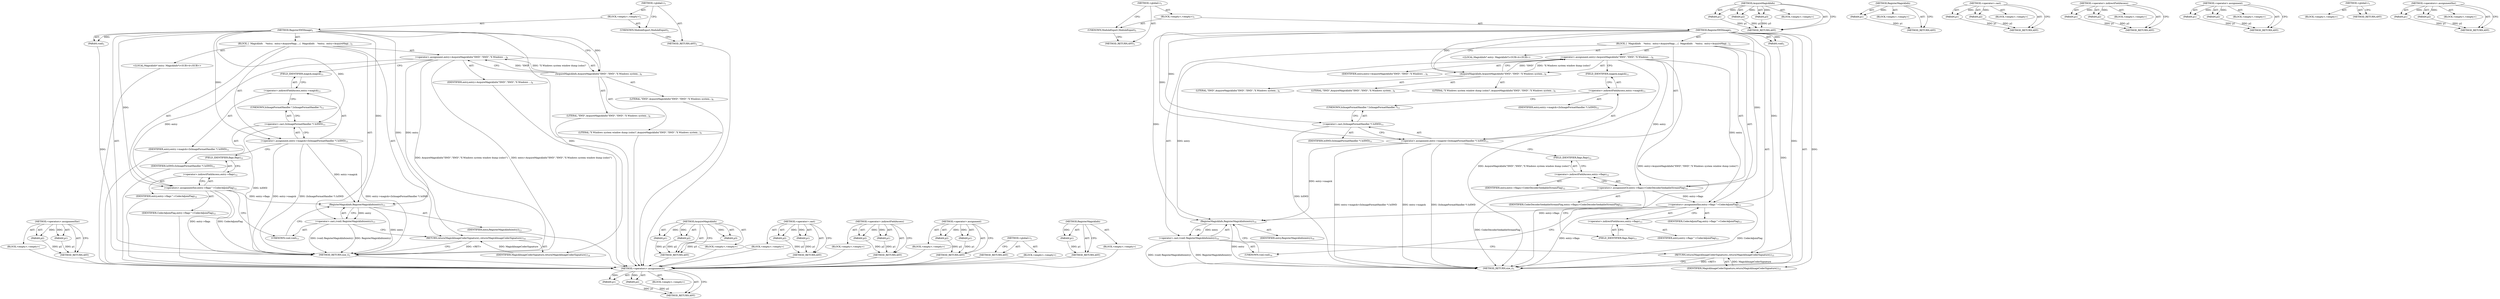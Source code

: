 digraph "&lt;operators&gt;.assignmentXor" {
vulnerable_81 [label=<(METHOD,&lt;operators&gt;.assignmentXor)>];
vulnerable_82 [label=<(PARAM,p1)>];
vulnerable_83 [label=<(PARAM,p2)>];
vulnerable_84 [label=<(BLOCK,&lt;empty&gt;,&lt;empty&gt;)>];
vulnerable_85 [label=<(METHOD_RETURN,ANY)>];
vulnerable_6 [label=<(METHOD,&lt;global&gt;)<SUB>1</SUB>>];
vulnerable_7 [label=<(BLOCK,&lt;empty&gt;,&lt;empty&gt;)<SUB>1</SUB>>];
vulnerable_8 [label=<(UNKNOWN,ModuleExport,ModuleExport)<SUB>1</SUB>>];
vulnerable_9 [label=<(METHOD,RegisterXWDImage)<SUB>1</SUB>>];
vulnerable_10 [label=<(PARAM,void)<SUB>1</SUB>>];
vulnerable_11 [label=<(BLOCK,{
  MagickInfo
    *entry;

  entry=AcquireMagi...,{
  MagickInfo
    *entry;

  entry=AcquireMagi...)<SUB>2</SUB>>];
vulnerable_12 [label="<(LOCAL,MagickInfo* entry: MagickInfo*)<SUB>4</SUB>>"];
vulnerable_13 [label=<(&lt;operator&gt;.assignment,entry=AcquireMagickInfo(&quot;XWD&quot;,&quot;XWD&quot;,&quot;X Windows ...)<SUB>6</SUB>>];
vulnerable_14 [label=<(IDENTIFIER,entry,entry=AcquireMagickInfo(&quot;XWD&quot;,&quot;XWD&quot;,&quot;X Windows ...)<SUB>6</SUB>>];
vulnerable_15 [label=<(AcquireMagickInfo,AcquireMagickInfo(&quot;XWD&quot;,&quot;XWD&quot;,&quot;X Windows system...)<SUB>6</SUB>>];
vulnerable_16 [label=<(LITERAL,&quot;XWD&quot;,AcquireMagickInfo(&quot;XWD&quot;,&quot;XWD&quot;,&quot;X Windows system...)<SUB>6</SUB>>];
vulnerable_17 [label=<(LITERAL,&quot;XWD&quot;,AcquireMagickInfo(&quot;XWD&quot;,&quot;XWD&quot;,&quot;X Windows system...)<SUB>6</SUB>>];
vulnerable_18 [label=<(LITERAL,&quot;X Windows system window dump (color)&quot;,AcquireMagickInfo(&quot;XWD&quot;,&quot;XWD&quot;,&quot;X Windows system...)<SUB>6</SUB>>];
vulnerable_19 [label=<(&lt;operator&gt;.assignment,entry-&gt;magick=(IsImageFormatHandler *) IsXWD)<SUB>11</SUB>>];
vulnerable_20 [label=<(&lt;operator&gt;.indirectFieldAccess,entry-&gt;magick)<SUB>11</SUB>>];
vulnerable_21 [label=<(IDENTIFIER,entry,entry-&gt;magick=(IsImageFormatHandler *) IsXWD)<SUB>11</SUB>>];
vulnerable_22 [label=<(FIELD_IDENTIFIER,magick,magick)<SUB>11</SUB>>];
vulnerable_23 [label=<(&lt;operator&gt;.cast,(IsImageFormatHandler *) IsXWD)<SUB>11</SUB>>];
vulnerable_24 [label=<(UNKNOWN,IsImageFormatHandler *,IsImageFormatHandler *)<SUB>11</SUB>>];
vulnerable_25 [label=<(IDENTIFIER,IsXWD,(IsImageFormatHandler *) IsXWD)<SUB>11</SUB>>];
vulnerable_26 [label=<(&lt;operators&gt;.assignmentXor,entry-&gt;flags^=CoderAdjoinFlag)<SUB>12</SUB>>];
vulnerable_27 [label=<(&lt;operator&gt;.indirectFieldAccess,entry-&gt;flags)<SUB>12</SUB>>];
vulnerable_28 [label=<(IDENTIFIER,entry,entry-&gt;flags^=CoderAdjoinFlag)<SUB>12</SUB>>];
vulnerable_29 [label=<(FIELD_IDENTIFIER,flags,flags)<SUB>12</SUB>>];
vulnerable_30 [label=<(IDENTIFIER,CoderAdjoinFlag,entry-&gt;flags^=CoderAdjoinFlag)<SUB>12</SUB>>];
vulnerable_31 [label=<(&lt;operator&gt;.cast,(void) RegisterMagickInfo(entry))<SUB>13</SUB>>];
vulnerable_32 [label=<(UNKNOWN,void,void)<SUB>13</SUB>>];
vulnerable_33 [label=<(RegisterMagickInfo,RegisterMagickInfo(entry))<SUB>13</SUB>>];
vulnerable_34 [label=<(IDENTIFIER,entry,RegisterMagickInfo(entry))<SUB>13</SUB>>];
vulnerable_35 [label=<(RETURN,return(MagickImageCoderSignature);,return(MagickImageCoderSignature);)<SUB>14</SUB>>];
vulnerable_36 [label=<(IDENTIFIER,MagickImageCoderSignature,return(MagickImageCoderSignature);)<SUB>14</SUB>>];
vulnerable_37 [label=<(METHOD_RETURN,size_t)<SUB>1</SUB>>];
vulnerable_39 [label=<(METHOD_RETURN,ANY)<SUB>1</SUB>>];
vulnerable_65 [label=<(METHOD,AcquireMagickInfo)>];
vulnerable_66 [label=<(PARAM,p1)>];
vulnerable_67 [label=<(PARAM,p2)>];
vulnerable_68 [label=<(PARAM,p3)>];
vulnerable_69 [label=<(BLOCK,&lt;empty&gt;,&lt;empty&gt;)>];
vulnerable_70 [label=<(METHOD_RETURN,ANY)>];
vulnerable_76 [label=<(METHOD,&lt;operator&gt;.cast)>];
vulnerable_77 [label=<(PARAM,p1)>];
vulnerable_78 [label=<(PARAM,p2)>];
vulnerable_79 [label=<(BLOCK,&lt;empty&gt;,&lt;empty&gt;)>];
vulnerable_80 [label=<(METHOD_RETURN,ANY)>];
vulnerable_71 [label=<(METHOD,&lt;operator&gt;.indirectFieldAccess)>];
vulnerable_72 [label=<(PARAM,p1)>];
vulnerable_73 [label=<(PARAM,p2)>];
vulnerable_74 [label=<(BLOCK,&lt;empty&gt;,&lt;empty&gt;)>];
vulnerable_75 [label=<(METHOD_RETURN,ANY)>];
vulnerable_60 [label=<(METHOD,&lt;operator&gt;.assignment)>];
vulnerable_61 [label=<(PARAM,p1)>];
vulnerable_62 [label=<(PARAM,p2)>];
vulnerable_63 [label=<(BLOCK,&lt;empty&gt;,&lt;empty&gt;)>];
vulnerable_64 [label=<(METHOD_RETURN,ANY)>];
vulnerable_54 [label=<(METHOD,&lt;global&gt;)<SUB>1</SUB>>];
vulnerable_55 [label=<(BLOCK,&lt;empty&gt;,&lt;empty&gt;)>];
vulnerable_56 [label=<(METHOD_RETURN,ANY)>];
vulnerable_86 [label=<(METHOD,RegisterMagickInfo)>];
vulnerable_87 [label=<(PARAM,p1)>];
vulnerable_88 [label=<(BLOCK,&lt;empty&gt;,&lt;empty&gt;)>];
vulnerable_89 [label=<(METHOD_RETURN,ANY)>];
fixed_86 [label=<(METHOD,&lt;operators&gt;.assignmentOr)>];
fixed_87 [label=<(PARAM,p1)>];
fixed_88 [label=<(PARAM,p2)>];
fixed_89 [label=<(BLOCK,&lt;empty&gt;,&lt;empty&gt;)>];
fixed_90 [label=<(METHOD_RETURN,ANY)>];
fixed_6 [label=<(METHOD,&lt;global&gt;)<SUB>1</SUB>>];
fixed_7 [label=<(BLOCK,&lt;empty&gt;,&lt;empty&gt;)<SUB>1</SUB>>];
fixed_8 [label=<(UNKNOWN,ModuleExport,ModuleExport)<SUB>1</SUB>>];
fixed_9 [label=<(METHOD,RegisterXWDImage)<SUB>1</SUB>>];
fixed_10 [label=<(PARAM,void)<SUB>1</SUB>>];
fixed_11 [label=<(BLOCK,{
  MagickInfo
    *entry;

  entry=AcquireMagi...,{
  MagickInfo
    *entry;

  entry=AcquireMagi...)<SUB>2</SUB>>];
fixed_12 [label="<(LOCAL,MagickInfo* entry: MagickInfo*)<SUB>4</SUB>>"];
fixed_13 [label=<(&lt;operator&gt;.assignment,entry=AcquireMagickInfo(&quot;XWD&quot;,&quot;XWD&quot;,&quot;X Windows ...)<SUB>6</SUB>>];
fixed_14 [label=<(IDENTIFIER,entry,entry=AcquireMagickInfo(&quot;XWD&quot;,&quot;XWD&quot;,&quot;X Windows ...)<SUB>6</SUB>>];
fixed_15 [label=<(AcquireMagickInfo,AcquireMagickInfo(&quot;XWD&quot;,&quot;XWD&quot;,&quot;X Windows system...)<SUB>6</SUB>>];
fixed_16 [label=<(LITERAL,&quot;XWD&quot;,AcquireMagickInfo(&quot;XWD&quot;,&quot;XWD&quot;,&quot;X Windows system...)<SUB>6</SUB>>];
fixed_17 [label=<(LITERAL,&quot;XWD&quot;,AcquireMagickInfo(&quot;XWD&quot;,&quot;XWD&quot;,&quot;X Windows system...)<SUB>6</SUB>>];
fixed_18 [label=<(LITERAL,&quot;X Windows system window dump (color)&quot;,AcquireMagickInfo(&quot;XWD&quot;,&quot;XWD&quot;,&quot;X Windows system...)<SUB>6</SUB>>];
fixed_19 [label=<(&lt;operator&gt;.assignment,entry-&gt;magick=(IsImageFormatHandler *) IsXWD)<SUB>11</SUB>>];
fixed_20 [label=<(&lt;operator&gt;.indirectFieldAccess,entry-&gt;magick)<SUB>11</SUB>>];
fixed_21 [label=<(IDENTIFIER,entry,entry-&gt;magick=(IsImageFormatHandler *) IsXWD)<SUB>11</SUB>>];
fixed_22 [label=<(FIELD_IDENTIFIER,magick,magick)<SUB>11</SUB>>];
fixed_23 [label=<(&lt;operator&gt;.cast,(IsImageFormatHandler *) IsXWD)<SUB>11</SUB>>];
fixed_24 [label=<(UNKNOWN,IsImageFormatHandler *,IsImageFormatHandler *)<SUB>11</SUB>>];
fixed_25 [label=<(IDENTIFIER,IsXWD,(IsImageFormatHandler *) IsXWD)<SUB>11</SUB>>];
fixed_26 [label=<(&lt;operators&gt;.assignmentOr,entry-&gt;flags|=CoderDecoderSeekableStreamFlag)<SUB>12</SUB>>];
fixed_27 [label=<(&lt;operator&gt;.indirectFieldAccess,entry-&gt;flags)<SUB>12</SUB>>];
fixed_28 [label=<(IDENTIFIER,entry,entry-&gt;flags|=CoderDecoderSeekableStreamFlag)<SUB>12</SUB>>];
fixed_29 [label=<(FIELD_IDENTIFIER,flags,flags)<SUB>12</SUB>>];
fixed_30 [label=<(IDENTIFIER,CoderDecoderSeekableStreamFlag,entry-&gt;flags|=CoderDecoderSeekableStreamFlag)<SUB>12</SUB>>];
fixed_31 [label=<(&lt;operators&gt;.assignmentXor,entry-&gt;flags^=CoderAdjoinFlag)<SUB>13</SUB>>];
fixed_32 [label=<(&lt;operator&gt;.indirectFieldAccess,entry-&gt;flags)<SUB>13</SUB>>];
fixed_33 [label=<(IDENTIFIER,entry,entry-&gt;flags^=CoderAdjoinFlag)<SUB>13</SUB>>];
fixed_34 [label=<(FIELD_IDENTIFIER,flags,flags)<SUB>13</SUB>>];
fixed_35 [label=<(IDENTIFIER,CoderAdjoinFlag,entry-&gt;flags^=CoderAdjoinFlag)<SUB>13</SUB>>];
fixed_36 [label=<(&lt;operator&gt;.cast,(void) RegisterMagickInfo(entry))<SUB>14</SUB>>];
fixed_37 [label=<(UNKNOWN,void,void)<SUB>14</SUB>>];
fixed_38 [label=<(RegisterMagickInfo,RegisterMagickInfo(entry))<SUB>14</SUB>>];
fixed_39 [label=<(IDENTIFIER,entry,RegisterMagickInfo(entry))<SUB>14</SUB>>];
fixed_40 [label=<(RETURN,return(MagickImageCoderSignature);,return(MagickImageCoderSignature);)<SUB>15</SUB>>];
fixed_41 [label=<(IDENTIFIER,MagickImageCoderSignature,return(MagickImageCoderSignature);)<SUB>15</SUB>>];
fixed_42 [label=<(METHOD_RETURN,size_t)<SUB>1</SUB>>];
fixed_44 [label=<(METHOD_RETURN,ANY)<SUB>1</SUB>>];
fixed_70 [label=<(METHOD,AcquireMagickInfo)>];
fixed_71 [label=<(PARAM,p1)>];
fixed_72 [label=<(PARAM,p2)>];
fixed_73 [label=<(PARAM,p3)>];
fixed_74 [label=<(BLOCK,&lt;empty&gt;,&lt;empty&gt;)>];
fixed_75 [label=<(METHOD_RETURN,ANY)>];
fixed_96 [label=<(METHOD,RegisterMagickInfo)>];
fixed_97 [label=<(PARAM,p1)>];
fixed_98 [label=<(BLOCK,&lt;empty&gt;,&lt;empty&gt;)>];
fixed_99 [label=<(METHOD_RETURN,ANY)>];
fixed_81 [label=<(METHOD,&lt;operator&gt;.cast)>];
fixed_82 [label=<(PARAM,p1)>];
fixed_83 [label=<(PARAM,p2)>];
fixed_84 [label=<(BLOCK,&lt;empty&gt;,&lt;empty&gt;)>];
fixed_85 [label=<(METHOD_RETURN,ANY)>];
fixed_76 [label=<(METHOD,&lt;operator&gt;.indirectFieldAccess)>];
fixed_77 [label=<(PARAM,p1)>];
fixed_78 [label=<(PARAM,p2)>];
fixed_79 [label=<(BLOCK,&lt;empty&gt;,&lt;empty&gt;)>];
fixed_80 [label=<(METHOD_RETURN,ANY)>];
fixed_65 [label=<(METHOD,&lt;operator&gt;.assignment)>];
fixed_66 [label=<(PARAM,p1)>];
fixed_67 [label=<(PARAM,p2)>];
fixed_68 [label=<(BLOCK,&lt;empty&gt;,&lt;empty&gt;)>];
fixed_69 [label=<(METHOD_RETURN,ANY)>];
fixed_59 [label=<(METHOD,&lt;global&gt;)<SUB>1</SUB>>];
fixed_60 [label=<(BLOCK,&lt;empty&gt;,&lt;empty&gt;)>];
fixed_61 [label=<(METHOD_RETURN,ANY)>];
fixed_91 [label=<(METHOD,&lt;operators&gt;.assignmentXor)>];
fixed_92 [label=<(PARAM,p1)>];
fixed_93 [label=<(PARAM,p2)>];
fixed_94 [label=<(BLOCK,&lt;empty&gt;,&lt;empty&gt;)>];
fixed_95 [label=<(METHOD_RETURN,ANY)>];
vulnerable_81 -> vulnerable_82  [key=0, label="AST: "];
vulnerable_81 -> vulnerable_82  [key=1, label="DDG: "];
vulnerable_81 -> vulnerable_84  [key=0, label="AST: "];
vulnerable_81 -> vulnerable_83  [key=0, label="AST: "];
vulnerable_81 -> vulnerable_83  [key=1, label="DDG: "];
vulnerable_81 -> vulnerable_85  [key=0, label="AST: "];
vulnerable_81 -> vulnerable_85  [key=1, label="CFG: "];
vulnerable_82 -> vulnerable_85  [key=0, label="DDG: p1"];
vulnerable_83 -> vulnerable_85  [key=0, label="DDG: p2"];
vulnerable_84 -> fixed_86  [key=0];
vulnerable_85 -> fixed_86  [key=0];
vulnerable_6 -> vulnerable_7  [key=0, label="AST: "];
vulnerable_6 -> vulnerable_39  [key=0, label="AST: "];
vulnerable_6 -> vulnerable_8  [key=0, label="CFG: "];
vulnerable_7 -> vulnerable_8  [key=0, label="AST: "];
vulnerable_7 -> vulnerable_9  [key=0, label="AST: "];
vulnerable_8 -> vulnerable_39  [key=0, label="CFG: "];
vulnerable_9 -> vulnerable_10  [key=0, label="AST: "];
vulnerable_9 -> vulnerable_10  [key=1, label="DDG: "];
vulnerable_9 -> vulnerable_11  [key=0, label="AST: "];
vulnerable_9 -> vulnerable_37  [key=0, label="AST: "];
vulnerable_9 -> vulnerable_15  [key=0, label="CFG: "];
vulnerable_9 -> vulnerable_15  [key=1, label="DDG: "];
vulnerable_9 -> vulnerable_19  [key=0, label="DDG: "];
vulnerable_9 -> vulnerable_26  [key=0, label="DDG: "];
vulnerable_9 -> vulnerable_35  [key=0, label="DDG: "];
vulnerable_9 -> vulnerable_36  [key=0, label="DDG: "];
vulnerable_9 -> vulnerable_23  [key=0, label="DDG: "];
vulnerable_9 -> vulnerable_33  [key=0, label="DDG: "];
vulnerable_10 -> vulnerable_37  [key=0, label="DDG: "];
vulnerable_11 -> vulnerable_12  [key=0, label="AST: "];
vulnerable_11 -> vulnerable_13  [key=0, label="AST: "];
vulnerable_11 -> vulnerable_19  [key=0, label="AST: "];
vulnerable_11 -> vulnerable_26  [key=0, label="AST: "];
vulnerable_11 -> vulnerable_31  [key=0, label="AST: "];
vulnerable_11 -> vulnerable_35  [key=0, label="AST: "];
vulnerable_12 -> fixed_86  [key=0];
vulnerable_13 -> vulnerable_14  [key=0, label="AST: "];
vulnerable_13 -> vulnerable_15  [key=0, label="AST: "];
vulnerable_13 -> vulnerable_22  [key=0, label="CFG: "];
vulnerable_13 -> vulnerable_37  [key=0, label="DDG: AcquireMagickInfo(&quot;XWD&quot;,&quot;XWD&quot;,&quot;X Windows system window dump (color)&quot;)"];
vulnerable_13 -> vulnerable_37  [key=1, label="DDG: entry=AcquireMagickInfo(&quot;XWD&quot;,&quot;XWD&quot;,&quot;X Windows system window dump (color)&quot;)"];
vulnerable_13 -> vulnerable_26  [key=0, label="DDG: entry"];
vulnerable_13 -> vulnerable_33  [key=0, label="DDG: entry"];
vulnerable_14 -> fixed_86  [key=0];
vulnerable_15 -> vulnerable_16  [key=0, label="AST: "];
vulnerable_15 -> vulnerable_17  [key=0, label="AST: "];
vulnerable_15 -> vulnerable_18  [key=0, label="AST: "];
vulnerable_15 -> vulnerable_13  [key=0, label="CFG: "];
vulnerable_15 -> vulnerable_13  [key=1, label="DDG: &quot;XWD&quot;"];
vulnerable_15 -> vulnerable_13  [key=2, label="DDG: &quot;X Windows system window dump (color)&quot;"];
vulnerable_16 -> fixed_86  [key=0];
vulnerable_17 -> fixed_86  [key=0];
vulnerable_18 -> fixed_86  [key=0];
vulnerable_19 -> vulnerable_20  [key=0, label="AST: "];
vulnerable_19 -> vulnerable_23  [key=0, label="AST: "];
vulnerable_19 -> vulnerable_29  [key=0, label="CFG: "];
vulnerable_19 -> vulnerable_37  [key=0, label="DDG: entry-&gt;magick"];
vulnerable_19 -> vulnerable_37  [key=1, label="DDG: (IsImageFormatHandler *) IsXWD"];
vulnerable_19 -> vulnerable_37  [key=2, label="DDG: entry-&gt;magick=(IsImageFormatHandler *) IsXWD"];
vulnerable_19 -> vulnerable_33  [key=0, label="DDG: entry-&gt;magick"];
vulnerable_20 -> vulnerable_21  [key=0, label="AST: "];
vulnerable_20 -> vulnerable_22  [key=0, label="AST: "];
vulnerable_20 -> vulnerable_24  [key=0, label="CFG: "];
vulnerable_21 -> fixed_86  [key=0];
vulnerable_22 -> vulnerable_20  [key=0, label="CFG: "];
vulnerable_23 -> vulnerable_24  [key=0, label="AST: "];
vulnerable_23 -> vulnerable_25  [key=0, label="AST: "];
vulnerable_23 -> vulnerable_19  [key=0, label="CFG: "];
vulnerable_23 -> vulnerable_37  [key=0, label="DDG: IsXWD"];
vulnerable_24 -> vulnerable_23  [key=0, label="CFG: "];
vulnerable_25 -> fixed_86  [key=0];
vulnerable_26 -> vulnerable_27  [key=0, label="AST: "];
vulnerable_26 -> vulnerable_30  [key=0, label="AST: "];
vulnerable_26 -> vulnerable_32  [key=0, label="CFG: "];
vulnerable_26 -> vulnerable_37  [key=0, label="DDG: entry-&gt;flags"];
vulnerable_26 -> vulnerable_37  [key=1, label="DDG: CoderAdjoinFlag"];
vulnerable_26 -> vulnerable_33  [key=0, label="DDG: entry-&gt;flags"];
vulnerable_27 -> vulnerable_28  [key=0, label="AST: "];
vulnerable_27 -> vulnerable_29  [key=0, label="AST: "];
vulnerable_27 -> vulnerable_26  [key=0, label="CFG: "];
vulnerable_28 -> fixed_86  [key=0];
vulnerable_29 -> vulnerable_27  [key=0, label="CFG: "];
vulnerable_30 -> fixed_86  [key=0];
vulnerable_31 -> vulnerable_32  [key=0, label="AST: "];
vulnerable_31 -> vulnerable_33  [key=0, label="AST: "];
vulnerable_31 -> vulnerable_35  [key=0, label="CFG: "];
vulnerable_31 -> vulnerable_37  [key=0, label="DDG: RegisterMagickInfo(entry)"];
vulnerable_31 -> vulnerable_37  [key=1, label="DDG: (void) RegisterMagickInfo(entry)"];
vulnerable_32 -> vulnerable_33  [key=0, label="CFG: "];
vulnerable_33 -> vulnerable_34  [key=0, label="AST: "];
vulnerable_33 -> vulnerable_31  [key=0, label="CFG: "];
vulnerable_33 -> vulnerable_31  [key=1, label="DDG: entry"];
vulnerable_33 -> vulnerable_37  [key=0, label="DDG: entry"];
vulnerable_34 -> fixed_86  [key=0];
vulnerable_35 -> vulnerable_36  [key=0, label="AST: "];
vulnerable_35 -> vulnerable_37  [key=0, label="CFG: "];
vulnerable_35 -> vulnerable_37  [key=1, label="DDG: &lt;RET&gt;"];
vulnerable_36 -> vulnerable_35  [key=0, label="DDG: MagickImageCoderSignature"];
vulnerable_37 -> fixed_86  [key=0];
vulnerable_39 -> fixed_86  [key=0];
vulnerable_65 -> vulnerable_66  [key=0, label="AST: "];
vulnerable_65 -> vulnerable_66  [key=1, label="DDG: "];
vulnerable_65 -> vulnerable_69  [key=0, label="AST: "];
vulnerable_65 -> vulnerable_67  [key=0, label="AST: "];
vulnerable_65 -> vulnerable_67  [key=1, label="DDG: "];
vulnerable_65 -> vulnerable_70  [key=0, label="AST: "];
vulnerable_65 -> vulnerable_70  [key=1, label="CFG: "];
vulnerable_65 -> vulnerable_68  [key=0, label="AST: "];
vulnerable_65 -> vulnerable_68  [key=1, label="DDG: "];
vulnerable_66 -> vulnerable_70  [key=0, label="DDG: p1"];
vulnerable_67 -> vulnerable_70  [key=0, label="DDG: p2"];
vulnerable_68 -> vulnerable_70  [key=0, label="DDG: p3"];
vulnerable_69 -> fixed_86  [key=0];
vulnerable_70 -> fixed_86  [key=0];
vulnerable_76 -> vulnerable_77  [key=0, label="AST: "];
vulnerable_76 -> vulnerable_77  [key=1, label="DDG: "];
vulnerable_76 -> vulnerable_79  [key=0, label="AST: "];
vulnerable_76 -> vulnerable_78  [key=0, label="AST: "];
vulnerable_76 -> vulnerable_78  [key=1, label="DDG: "];
vulnerable_76 -> vulnerable_80  [key=0, label="AST: "];
vulnerable_76 -> vulnerable_80  [key=1, label="CFG: "];
vulnerable_77 -> vulnerable_80  [key=0, label="DDG: p1"];
vulnerable_78 -> vulnerable_80  [key=0, label="DDG: p2"];
vulnerable_79 -> fixed_86  [key=0];
vulnerable_80 -> fixed_86  [key=0];
vulnerable_71 -> vulnerable_72  [key=0, label="AST: "];
vulnerable_71 -> vulnerable_72  [key=1, label="DDG: "];
vulnerable_71 -> vulnerable_74  [key=0, label="AST: "];
vulnerable_71 -> vulnerable_73  [key=0, label="AST: "];
vulnerable_71 -> vulnerable_73  [key=1, label="DDG: "];
vulnerable_71 -> vulnerable_75  [key=0, label="AST: "];
vulnerable_71 -> vulnerable_75  [key=1, label="CFG: "];
vulnerable_72 -> vulnerable_75  [key=0, label="DDG: p1"];
vulnerable_73 -> vulnerable_75  [key=0, label="DDG: p2"];
vulnerable_74 -> fixed_86  [key=0];
vulnerable_75 -> fixed_86  [key=0];
vulnerable_60 -> vulnerable_61  [key=0, label="AST: "];
vulnerable_60 -> vulnerable_61  [key=1, label="DDG: "];
vulnerable_60 -> vulnerable_63  [key=0, label="AST: "];
vulnerable_60 -> vulnerable_62  [key=0, label="AST: "];
vulnerable_60 -> vulnerable_62  [key=1, label="DDG: "];
vulnerable_60 -> vulnerable_64  [key=0, label="AST: "];
vulnerable_60 -> vulnerable_64  [key=1, label="CFG: "];
vulnerable_61 -> vulnerable_64  [key=0, label="DDG: p1"];
vulnerable_62 -> vulnerable_64  [key=0, label="DDG: p2"];
vulnerable_63 -> fixed_86  [key=0];
vulnerable_64 -> fixed_86  [key=0];
vulnerable_54 -> vulnerable_55  [key=0, label="AST: "];
vulnerable_54 -> vulnerable_56  [key=0, label="AST: "];
vulnerable_54 -> vulnerable_56  [key=1, label="CFG: "];
vulnerable_55 -> fixed_86  [key=0];
vulnerable_56 -> fixed_86  [key=0];
vulnerable_86 -> vulnerable_87  [key=0, label="AST: "];
vulnerable_86 -> vulnerable_87  [key=1, label="DDG: "];
vulnerable_86 -> vulnerable_88  [key=0, label="AST: "];
vulnerable_86 -> vulnerable_89  [key=0, label="AST: "];
vulnerable_86 -> vulnerable_89  [key=1, label="CFG: "];
vulnerable_87 -> vulnerable_89  [key=0, label="DDG: p1"];
vulnerable_88 -> fixed_86  [key=0];
vulnerable_89 -> fixed_86  [key=0];
fixed_86 -> fixed_87  [key=0, label="AST: "];
fixed_86 -> fixed_87  [key=1, label="DDG: "];
fixed_86 -> fixed_89  [key=0, label="AST: "];
fixed_86 -> fixed_88  [key=0, label="AST: "];
fixed_86 -> fixed_88  [key=1, label="DDG: "];
fixed_86 -> fixed_90  [key=0, label="AST: "];
fixed_86 -> fixed_90  [key=1, label="CFG: "];
fixed_87 -> fixed_90  [key=0, label="DDG: p1"];
fixed_88 -> fixed_90  [key=0, label="DDG: p2"];
fixed_6 -> fixed_7  [key=0, label="AST: "];
fixed_6 -> fixed_44  [key=0, label="AST: "];
fixed_6 -> fixed_8  [key=0, label="CFG: "];
fixed_7 -> fixed_8  [key=0, label="AST: "];
fixed_7 -> fixed_9  [key=0, label="AST: "];
fixed_8 -> fixed_44  [key=0, label="CFG: "];
fixed_9 -> fixed_10  [key=0, label="AST: "];
fixed_9 -> fixed_10  [key=1, label="DDG: "];
fixed_9 -> fixed_11  [key=0, label="AST: "];
fixed_9 -> fixed_42  [key=0, label="AST: "];
fixed_9 -> fixed_15  [key=0, label="CFG: "];
fixed_9 -> fixed_15  [key=1, label="DDG: "];
fixed_9 -> fixed_19  [key=0, label="DDG: "];
fixed_9 -> fixed_26  [key=0, label="DDG: "];
fixed_9 -> fixed_31  [key=0, label="DDG: "];
fixed_9 -> fixed_40  [key=0, label="DDG: "];
fixed_9 -> fixed_41  [key=0, label="DDG: "];
fixed_9 -> fixed_23  [key=0, label="DDG: "];
fixed_9 -> fixed_38  [key=0, label="DDG: "];
fixed_10 -> fixed_42  [key=0, label="DDG: "];
fixed_11 -> fixed_12  [key=0, label="AST: "];
fixed_11 -> fixed_13  [key=0, label="AST: "];
fixed_11 -> fixed_19  [key=0, label="AST: "];
fixed_11 -> fixed_26  [key=0, label="AST: "];
fixed_11 -> fixed_31  [key=0, label="AST: "];
fixed_11 -> fixed_36  [key=0, label="AST: "];
fixed_11 -> fixed_40  [key=0, label="AST: "];
fixed_13 -> fixed_14  [key=0, label="AST: "];
fixed_13 -> fixed_15  [key=0, label="AST: "];
fixed_13 -> fixed_22  [key=0, label="CFG: "];
fixed_13 -> fixed_42  [key=0, label="DDG: AcquireMagickInfo(&quot;XWD&quot;,&quot;XWD&quot;,&quot;X Windows system window dump (color)&quot;)"];
fixed_13 -> fixed_42  [key=1, label="DDG: entry=AcquireMagickInfo(&quot;XWD&quot;,&quot;XWD&quot;,&quot;X Windows system window dump (color)&quot;)"];
fixed_13 -> fixed_26  [key=0, label="DDG: entry"];
fixed_13 -> fixed_31  [key=0, label="DDG: entry"];
fixed_13 -> fixed_38  [key=0, label="DDG: entry"];
fixed_15 -> fixed_16  [key=0, label="AST: "];
fixed_15 -> fixed_17  [key=0, label="AST: "];
fixed_15 -> fixed_18  [key=0, label="AST: "];
fixed_15 -> fixed_13  [key=0, label="CFG: "];
fixed_15 -> fixed_13  [key=1, label="DDG: &quot;XWD&quot;"];
fixed_15 -> fixed_13  [key=2, label="DDG: &quot;X Windows system window dump (color)&quot;"];
fixed_19 -> fixed_20  [key=0, label="AST: "];
fixed_19 -> fixed_23  [key=0, label="AST: "];
fixed_19 -> fixed_29  [key=0, label="CFG: "];
fixed_19 -> fixed_42  [key=0, label="DDG: entry-&gt;magick"];
fixed_19 -> fixed_42  [key=1, label="DDG: (IsImageFormatHandler *) IsXWD"];
fixed_19 -> fixed_42  [key=2, label="DDG: entry-&gt;magick=(IsImageFormatHandler *) IsXWD"];
fixed_19 -> fixed_38  [key=0, label="DDG: entry-&gt;magick"];
fixed_20 -> fixed_21  [key=0, label="AST: "];
fixed_20 -> fixed_22  [key=0, label="AST: "];
fixed_20 -> fixed_24  [key=0, label="CFG: "];
fixed_22 -> fixed_20  [key=0, label="CFG: "];
fixed_23 -> fixed_24  [key=0, label="AST: "];
fixed_23 -> fixed_25  [key=0, label="AST: "];
fixed_23 -> fixed_19  [key=0, label="CFG: "];
fixed_23 -> fixed_42  [key=0, label="DDG: IsXWD"];
fixed_24 -> fixed_23  [key=0, label="CFG: "];
fixed_26 -> fixed_27  [key=0, label="AST: "];
fixed_26 -> fixed_30  [key=0, label="AST: "];
fixed_26 -> fixed_34  [key=0, label="CFG: "];
fixed_26 -> fixed_42  [key=0, label="DDG: CoderDecoderSeekableStreamFlag"];
fixed_26 -> fixed_31  [key=0, label="DDG: entry-&gt;flags"];
fixed_27 -> fixed_28  [key=0, label="AST: "];
fixed_27 -> fixed_29  [key=0, label="AST: "];
fixed_27 -> fixed_26  [key=0, label="CFG: "];
fixed_29 -> fixed_27  [key=0, label="CFG: "];
fixed_31 -> fixed_32  [key=0, label="AST: "];
fixed_31 -> fixed_35  [key=0, label="AST: "];
fixed_31 -> fixed_37  [key=0, label="CFG: "];
fixed_31 -> fixed_42  [key=0, label="DDG: entry-&gt;flags"];
fixed_31 -> fixed_42  [key=1, label="DDG: CoderAdjoinFlag"];
fixed_31 -> fixed_38  [key=0, label="DDG: entry-&gt;flags"];
fixed_32 -> fixed_33  [key=0, label="AST: "];
fixed_32 -> fixed_34  [key=0, label="AST: "];
fixed_32 -> fixed_31  [key=0, label="CFG: "];
fixed_34 -> fixed_32  [key=0, label="CFG: "];
fixed_36 -> fixed_37  [key=0, label="AST: "];
fixed_36 -> fixed_38  [key=0, label="AST: "];
fixed_36 -> fixed_40  [key=0, label="CFG: "];
fixed_36 -> fixed_42  [key=0, label="DDG: RegisterMagickInfo(entry)"];
fixed_36 -> fixed_42  [key=1, label="DDG: (void) RegisterMagickInfo(entry)"];
fixed_37 -> fixed_38  [key=0, label="CFG: "];
fixed_38 -> fixed_39  [key=0, label="AST: "];
fixed_38 -> fixed_36  [key=0, label="CFG: "];
fixed_38 -> fixed_36  [key=1, label="DDG: entry"];
fixed_38 -> fixed_42  [key=0, label="DDG: entry"];
fixed_40 -> fixed_41  [key=0, label="AST: "];
fixed_40 -> fixed_42  [key=0, label="CFG: "];
fixed_40 -> fixed_42  [key=1, label="DDG: &lt;RET&gt;"];
fixed_41 -> fixed_40  [key=0, label="DDG: MagickImageCoderSignature"];
fixed_70 -> fixed_71  [key=0, label="AST: "];
fixed_70 -> fixed_71  [key=1, label="DDG: "];
fixed_70 -> fixed_74  [key=0, label="AST: "];
fixed_70 -> fixed_72  [key=0, label="AST: "];
fixed_70 -> fixed_72  [key=1, label="DDG: "];
fixed_70 -> fixed_75  [key=0, label="AST: "];
fixed_70 -> fixed_75  [key=1, label="CFG: "];
fixed_70 -> fixed_73  [key=0, label="AST: "];
fixed_70 -> fixed_73  [key=1, label="DDG: "];
fixed_71 -> fixed_75  [key=0, label="DDG: p1"];
fixed_72 -> fixed_75  [key=0, label="DDG: p2"];
fixed_73 -> fixed_75  [key=0, label="DDG: p3"];
fixed_96 -> fixed_97  [key=0, label="AST: "];
fixed_96 -> fixed_97  [key=1, label="DDG: "];
fixed_96 -> fixed_98  [key=0, label="AST: "];
fixed_96 -> fixed_99  [key=0, label="AST: "];
fixed_96 -> fixed_99  [key=1, label="CFG: "];
fixed_97 -> fixed_99  [key=0, label="DDG: p1"];
fixed_81 -> fixed_82  [key=0, label="AST: "];
fixed_81 -> fixed_82  [key=1, label="DDG: "];
fixed_81 -> fixed_84  [key=0, label="AST: "];
fixed_81 -> fixed_83  [key=0, label="AST: "];
fixed_81 -> fixed_83  [key=1, label="DDG: "];
fixed_81 -> fixed_85  [key=0, label="AST: "];
fixed_81 -> fixed_85  [key=1, label="CFG: "];
fixed_82 -> fixed_85  [key=0, label="DDG: p1"];
fixed_83 -> fixed_85  [key=0, label="DDG: p2"];
fixed_76 -> fixed_77  [key=0, label="AST: "];
fixed_76 -> fixed_77  [key=1, label="DDG: "];
fixed_76 -> fixed_79  [key=0, label="AST: "];
fixed_76 -> fixed_78  [key=0, label="AST: "];
fixed_76 -> fixed_78  [key=1, label="DDG: "];
fixed_76 -> fixed_80  [key=0, label="AST: "];
fixed_76 -> fixed_80  [key=1, label="CFG: "];
fixed_77 -> fixed_80  [key=0, label="DDG: p1"];
fixed_78 -> fixed_80  [key=0, label="DDG: p2"];
fixed_65 -> fixed_66  [key=0, label="AST: "];
fixed_65 -> fixed_66  [key=1, label="DDG: "];
fixed_65 -> fixed_68  [key=0, label="AST: "];
fixed_65 -> fixed_67  [key=0, label="AST: "];
fixed_65 -> fixed_67  [key=1, label="DDG: "];
fixed_65 -> fixed_69  [key=0, label="AST: "];
fixed_65 -> fixed_69  [key=1, label="CFG: "];
fixed_66 -> fixed_69  [key=0, label="DDG: p1"];
fixed_67 -> fixed_69  [key=0, label="DDG: p2"];
fixed_59 -> fixed_60  [key=0, label="AST: "];
fixed_59 -> fixed_61  [key=0, label="AST: "];
fixed_59 -> fixed_61  [key=1, label="CFG: "];
fixed_91 -> fixed_92  [key=0, label="AST: "];
fixed_91 -> fixed_92  [key=1, label="DDG: "];
fixed_91 -> fixed_94  [key=0, label="AST: "];
fixed_91 -> fixed_93  [key=0, label="AST: "];
fixed_91 -> fixed_93  [key=1, label="DDG: "];
fixed_91 -> fixed_95  [key=0, label="AST: "];
fixed_91 -> fixed_95  [key=1, label="CFG: "];
fixed_92 -> fixed_95  [key=0, label="DDG: p1"];
fixed_93 -> fixed_95  [key=0, label="DDG: p2"];
}
